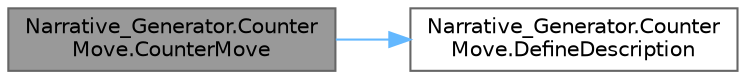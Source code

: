 digraph "Narrative_Generator.CounterMove.CounterMove"
{
 // LATEX_PDF_SIZE
  bgcolor="transparent";
  edge [fontname=Helvetica,fontsize=10,labelfontname=Helvetica,labelfontsize=10];
  node [fontname=Helvetica,fontsize=10,shape=box,height=0.2,width=0.4];
  rankdir="LR";
  Node1 [label="Narrative_Generator.Counter\lMove.CounterMove",height=0.2,width=0.4,color="gray40", fillcolor="grey60", style="filled", fontcolor="black",tooltip="A constructor based only on the state of the story world."];
  Node1 -> Node2 [color="steelblue1",style="solid"];
  Node2 [label="Narrative_Generator.Counter\lMove.DefineDescription",height=0.2,width=0.4,color="grey40", fillcolor="white", style="filled",URL="$class_narrative___generator_1_1_counter_move.html#a4bd222337c276da573e0998e7e18c25b",tooltip="A method that creates a description of the action."];
}
